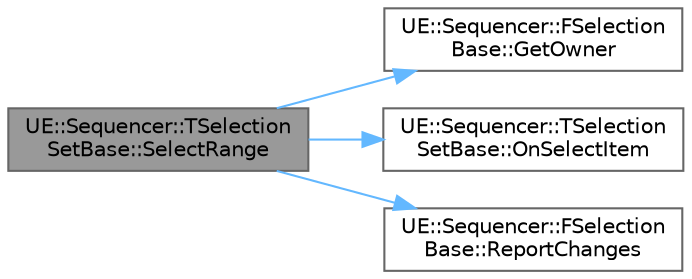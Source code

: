 digraph "UE::Sequencer::TSelectionSetBase::SelectRange"
{
 // INTERACTIVE_SVG=YES
 // LATEX_PDF_SIZE
  bgcolor="transparent";
  edge [fontname=Helvetica,fontsize=10,labelfontname=Helvetica,labelfontsize=10];
  node [fontname=Helvetica,fontsize=10,shape=box,height=0.2,width=0.4];
  rankdir="LR";
  Node1 [id="Node000001",label="UE::Sequencer::TSelection\lSetBase::SelectRange",height=0.2,width=0.4,color="gray40", fillcolor="grey60", style="filled", fontcolor="black",tooltip="Selects a range of keys, optionally supplying a boolean to receieve a value indicating whether any we..."];
  Node1 -> Node2 [id="edge1_Node000001_Node000002",color="steelblue1",style="solid",tooltip=" "];
  Node2 [id="Node000002",label="UE::Sequencer::FSelection\lBase::GetOwner",height=0.2,width=0.4,color="grey40", fillcolor="white", style="filled",URL="$dc/dfd/classUE_1_1Sequencer_1_1FSelectionBase.html#a174ebd87f93f98adf19cd8b571da0b39",tooltip="Retrieve the owner of this instance, assuming it has been added to one."];
  Node1 -> Node3 [id="edge2_Node000001_Node000003",color="steelblue1",style="solid",tooltip=" "];
  Node3 [id="Node000003",label="UE::Sequencer::TSelection\lSetBase::OnSelectItem",height=0.2,width=0.4,color="grey40", fillcolor="white", style="filled",URL="$d4/d0f/classUE_1_1Sequencer_1_1TSelectionSetBase.html#a226aac36b777b610100a9cb42ec23f53",tooltip="Fallback functions for use when derived classes do not implement them."];
  Node1 -> Node4 [id="edge3_Node000001_Node000004",color="steelblue1",style="solid",tooltip=" "];
  Node4 [id="Node000004",label="UE::Sequencer::FSelection\lBase::ReportChanges",height=0.2,width=0.4,color="grey40", fillcolor="white", style="filled",URL="$dc/dfd/classUE_1_1Sequencer_1_1FSelectionBase.html#a1657f1978230980fe015672f59e43869",tooltip="Called by derived classes when they have changed."];
}
